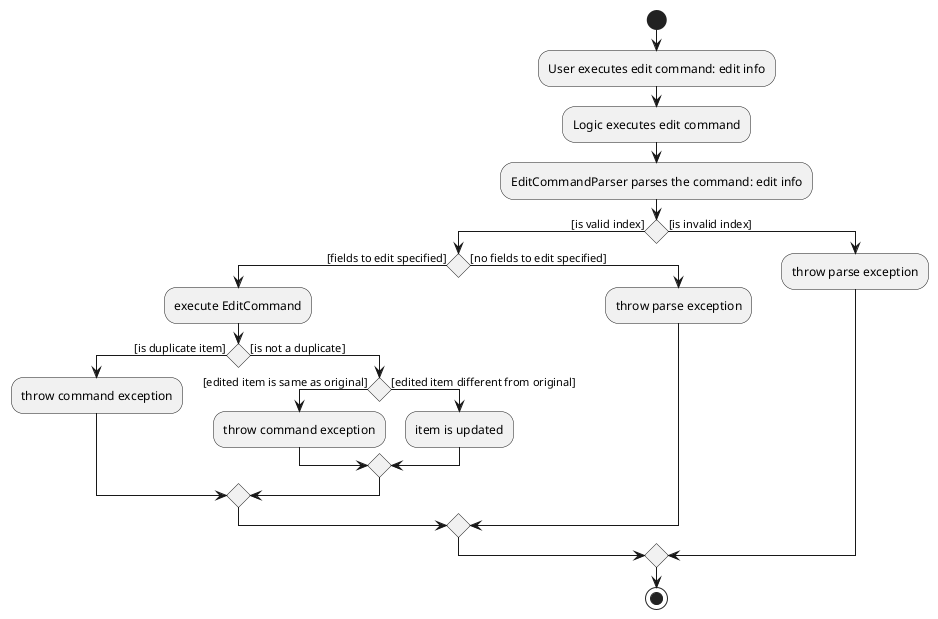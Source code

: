 @startuml
start
:User executes edit command: edit info;
:Logic executes edit command;
:EditCommandParser parses the command: edit info;

if () then ([is valid index])


    if () then ([fields to edit specified])
    :execute EditCommand;

        if () then ([is duplicate item])
        :throw command exception;

        else ([is not a duplicate])

            if () then ([edited item is same as original])
            :throw command exception;
            else ([edited item different from original])
            :item is updated;
            endif

        endif

    else ([no fields to edit specified])
    :throw parse exception;
    endif

else ([is invalid index])
    :throw parse exception;

endif
stop

@enduml
